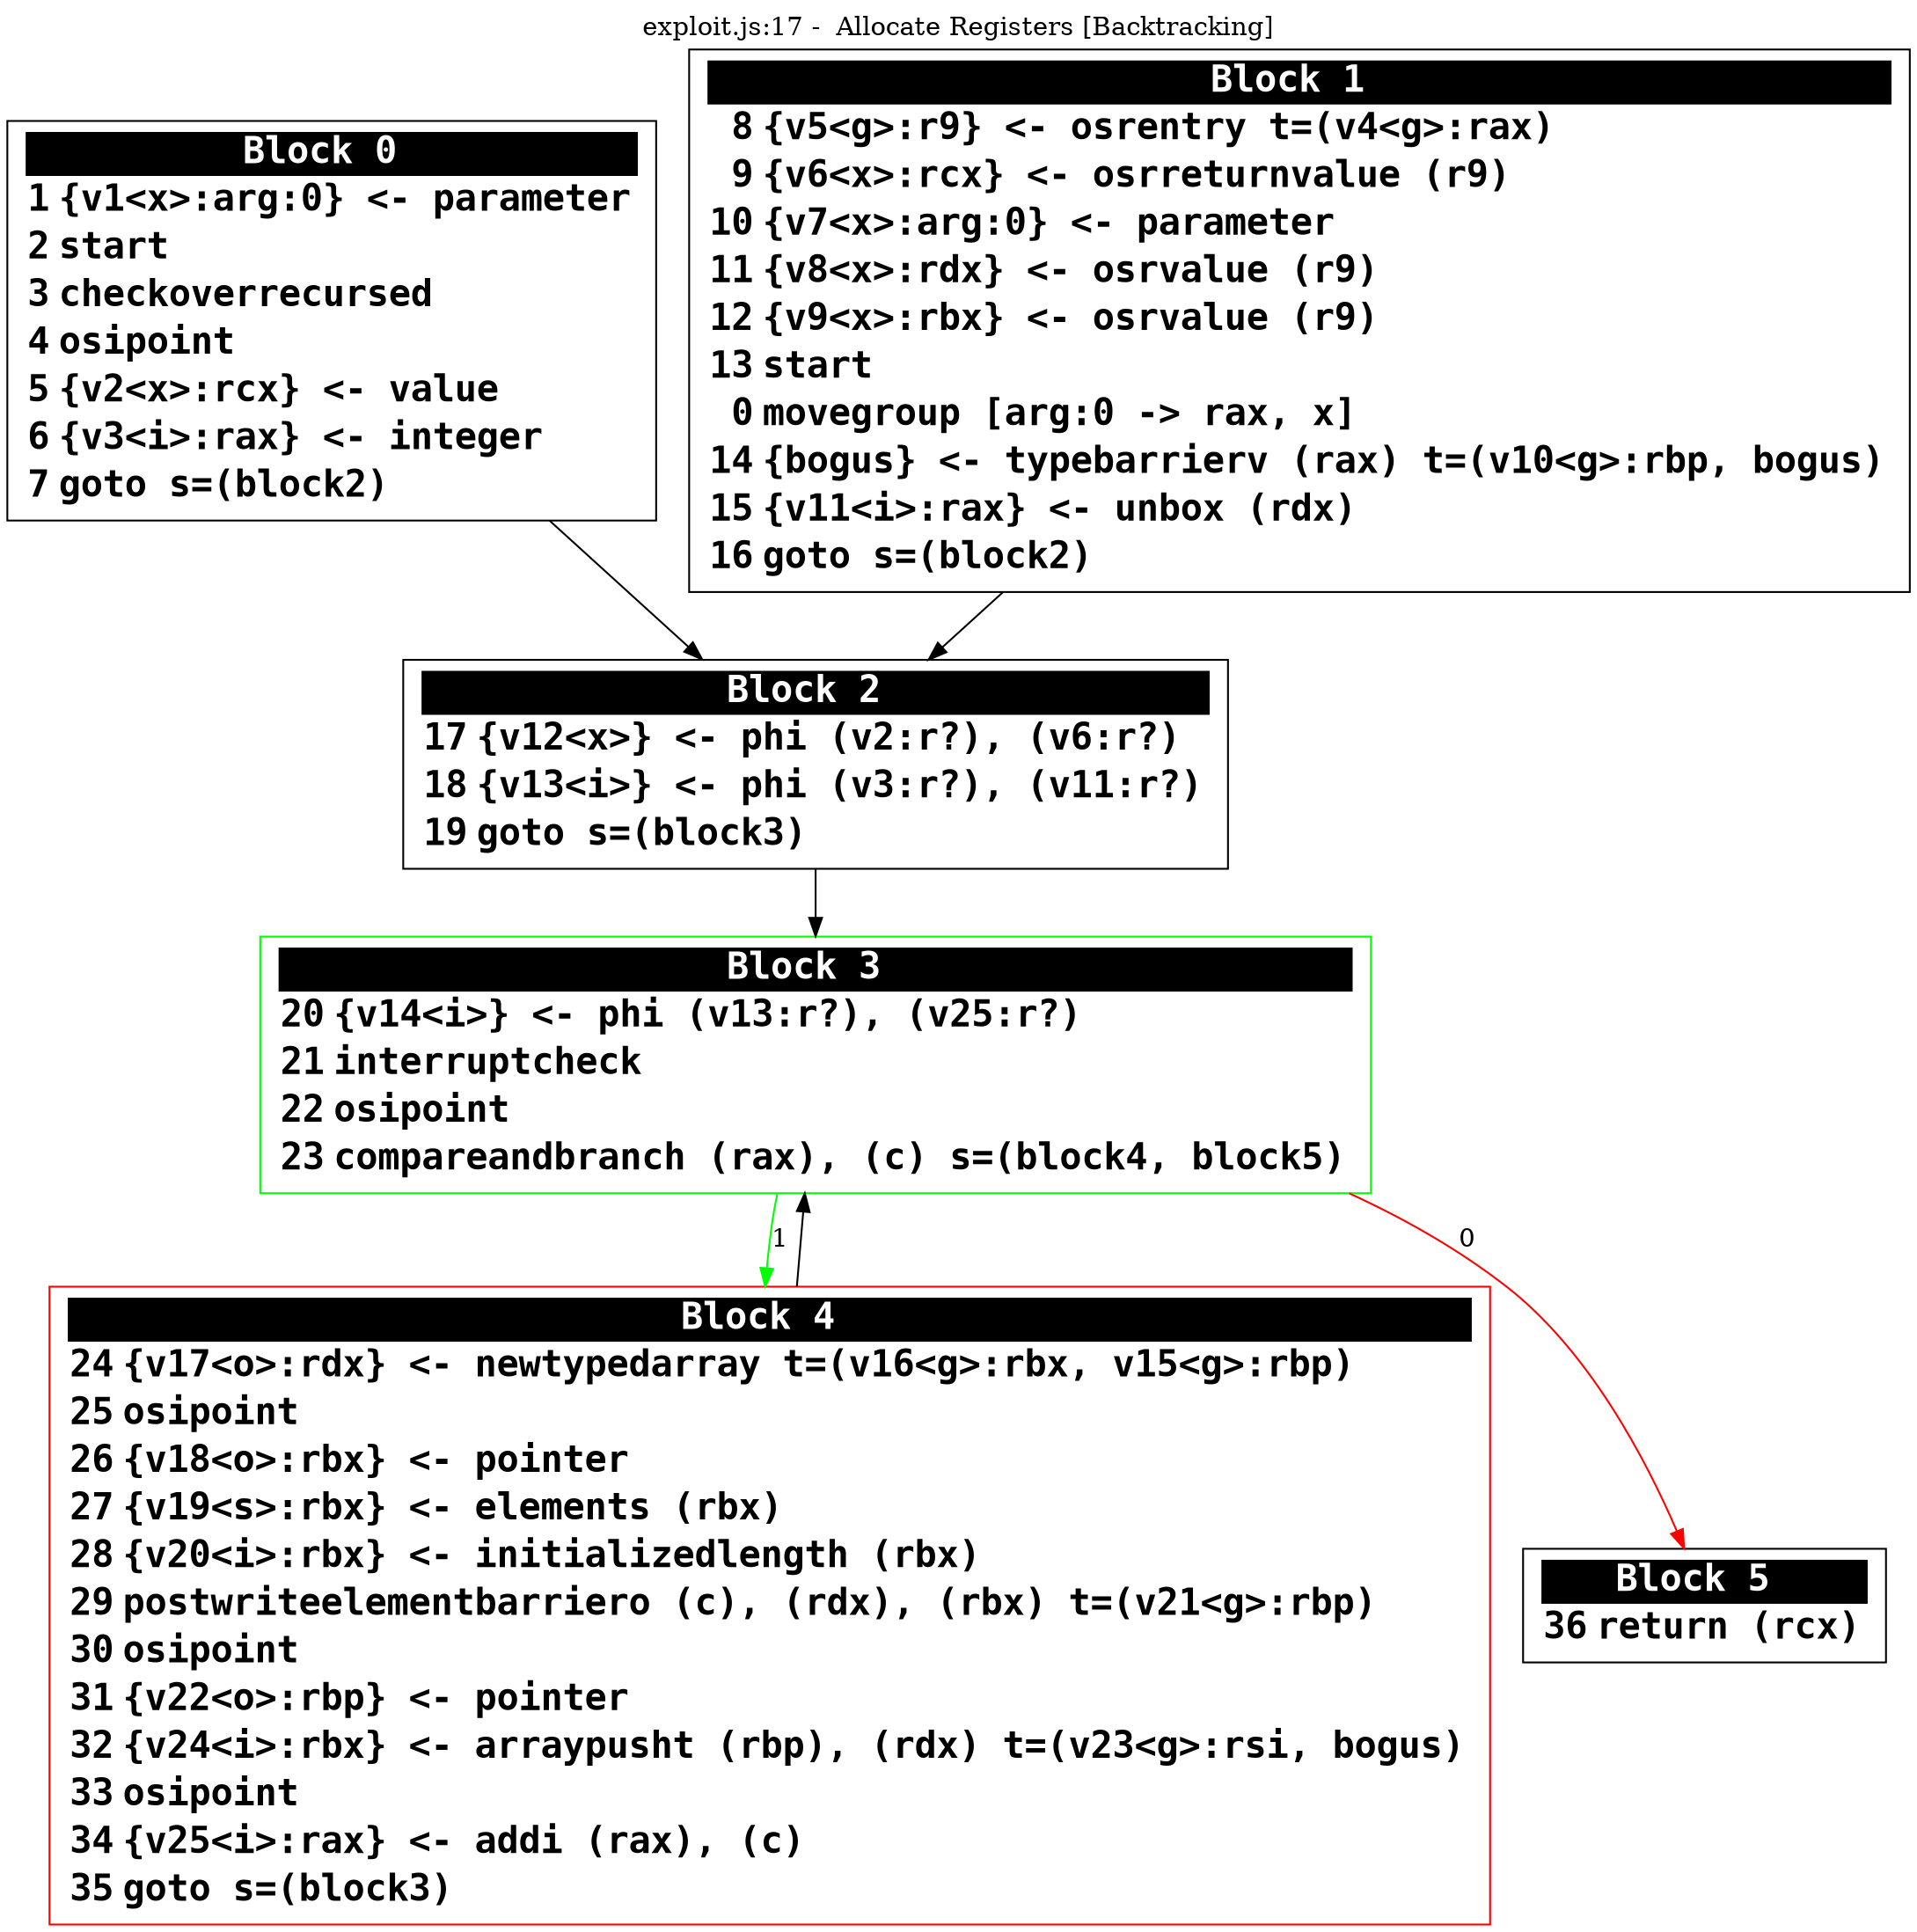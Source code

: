 digraph {
labelloc = t;
labelfontsize = 30;
label = "exploit.js:17 -  Allocate Registers [Backtracking]";
  rankdir=TB
  splines=true

  "Block0" [ shape=box fontsize=20 fontname="Consolas Bold" label=<<table border="0" cellborder="0" cellpadding="1"><tr><td align="center" bgcolor="black" colspan="3"><font color="white">Block 0 </font></td></tr><tr><td align="right" port="i1">1</td><td align="left">{v1&lt;x&gt;:arg:0} &lt;- parameter</td></tr><tr><td align="right" port="i2">2</td><td align="left">start</td></tr><tr><td align="right" port="i3">3</td><td align="left">checkoverrecursed</td></tr><tr><td align="right" port="i4">4</td><td align="left">osipoint</td></tr><tr><td align="right" port="i5">5</td><td align="left">{v2&lt;x&gt;:rcx} &lt;- value</td></tr><tr><td align="right" port="i6">6</td><td align="left">{v3&lt;i&gt;:rax} &lt;- integer</td></tr><tr><td align="right" port="i7">7</td><td align="left">goto s=(block2)</td></tr></table>> ] ;
  "Block1" [ shape=box fontsize=20 fontname="Consolas Bold" label=<<table border="0" cellborder="0" cellpadding="1"><tr><td align="center" bgcolor="black" colspan="3"><font color="white">Block 1 </font></td></tr><tr><td align="right" port="i8">8</td><td align="left">{v5&lt;g&gt;:r9} &lt;- osrentry t=(v4&lt;g&gt;:rax)</td></tr><tr><td align="right" port="i9">9</td><td align="left">{v6&lt;x&gt;:rcx} &lt;- osrreturnvalue (r9)</td></tr><tr><td align="right" port="i10">10</td><td align="left">{v7&lt;x&gt;:arg:0} &lt;- parameter</td></tr><tr><td align="right" port="i11">11</td><td align="left">{v8&lt;x&gt;:rdx} &lt;- osrvalue (r9)</td></tr><tr><td align="right" port="i12">12</td><td align="left">{v9&lt;x&gt;:rbx} &lt;- osrvalue (r9)</td></tr><tr><td align="right" port="i13">13</td><td align="left">start</td></tr><tr><td align="right" port="i0">0</td><td align="left">movegroup [arg:0 -&gt; rax, x]</td></tr><tr><td align="right" port="i14">14</td><td align="left">{bogus} &lt;- typebarrierv (rax) t=(v10&lt;g&gt;:rbp, bogus)</td></tr><tr><td align="right" port="i15">15</td><td align="left">{v11&lt;i&gt;:rax} &lt;- unbox (rdx)</td></tr><tr><td align="right" port="i16">16</td><td align="left">goto s=(block2)</td></tr></table>> ] ;
  "Block2" [ shape=box fontsize=20 fontname="Consolas Bold" label=<<table border="0" cellborder="0" cellpadding="1"><tr><td align="center" bgcolor="black" colspan="3"><font color="white">Block 2 </font></td></tr><tr><td align="right" port="i17">17</td><td align="left">{v12&lt;x&gt;} &lt;- phi (v2:r?), (v6:r?)</td></tr><tr><td align="right" port="i18">18</td><td align="left">{v13&lt;i&gt;} &lt;- phi (v3:r?), (v11:r?)</td></tr><tr><td align="right" port="i19">19</td><td align="left">goto s=(block3)</td></tr></table>> ] ;
  "Block3" [ color=green shape=box fontsize=20 fontname="Consolas Bold" label=<<table border="0" cellborder="0" cellpadding="1"><tr><td align="center" bgcolor="black" colspan="3"><font color="white">Block 3 </font></td></tr><tr><td align="right" port="i20">20</td><td align="left">{v14&lt;i&gt;} &lt;- phi (v13:r?), (v25:r?)</td></tr><tr><td align="right" port="i21">21</td><td align="left">interruptcheck</td></tr><tr><td align="right" port="i22">22</td><td align="left">osipoint</td></tr><tr><td align="right" port="i23">23</td><td align="left">compareandbranch (rax), (c) s=(block4, block5)</td></tr></table>> ] ;
  "Block4" [ color=red shape=box fontsize=20 fontname="Consolas Bold" label=<<table border="0" cellborder="0" cellpadding="1"><tr><td align="center" bgcolor="black" colspan="3"><font color="white">Block 4 </font></td></tr><tr><td align="right" port="i24">24</td><td align="left">{v17&lt;o&gt;:rdx} &lt;- newtypedarray t=(v16&lt;g&gt;:rbx, v15&lt;g&gt;:rbp)</td></tr><tr><td align="right" port="i25">25</td><td align="left">osipoint</td></tr><tr><td align="right" port="i26">26</td><td align="left">{v18&lt;o&gt;:rbx} &lt;- pointer</td></tr><tr><td align="right" port="i27">27</td><td align="left">{v19&lt;s&gt;:rbx} &lt;- elements (rbx)</td></tr><tr><td align="right" port="i28">28</td><td align="left">{v20&lt;i&gt;:rbx} &lt;- initializedlength (rbx)</td></tr><tr><td align="right" port="i29">29</td><td align="left">postwriteelementbarriero (c), (rdx), (rbx) t=(v21&lt;g&gt;:rbp)</td></tr><tr><td align="right" port="i30">30</td><td align="left">osipoint</td></tr><tr><td align="right" port="i31">31</td><td align="left">{v22&lt;o&gt;:rbp} &lt;- pointer</td></tr><tr><td align="right" port="i32">32</td><td align="left">{v24&lt;i&gt;:rbx} &lt;- arraypusht (rbp), (rdx) t=(v23&lt;g&gt;:rsi, bogus)</td></tr><tr><td align="right" port="i33">33</td><td align="left">osipoint</td></tr><tr><td align="right" port="i34">34</td><td align="left">{v25&lt;i&gt;:rax} &lt;- addi (rax), (c)</td></tr><tr><td align="right" port="i35">35</td><td align="left">goto s=(block3)</td></tr></table>> ] ;
  "Block5" [ shape=box fontsize=20 fontname="Consolas Bold" label=<<table border="0" cellborder="0" cellpadding="1"><tr><td align="center" bgcolor="black" colspan="3"><font color="white">Block 5 </font></td></tr><tr><td align="right" port="i36">36</td><td align="left">return (rcx)</td></tr></table>> ] ;

  "Block0" -> "Block2" ;
  "Block1" -> "Block2" ;
  "Block2" -> "Block3" ;
  "Block3" -> "Block4" [ color=green label=1 ] ;
  "Block3" -> "Block5" [ color=red label=0 ] ;
  "Block4" -> "Block3" ;
}

